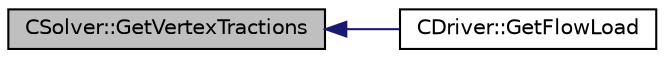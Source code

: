 digraph "CSolver::GetVertexTractions"
{
  edge [fontname="Helvetica",fontsize="10",labelfontname="Helvetica",labelfontsize="10"];
  node [fontname="Helvetica",fontsize="10",shape=record];
  rankdir="LR";
  Node3628 [label="CSolver::GetVertexTractions",height=0.2,width=0.4,color="black", fillcolor="grey75", style="filled", fontcolor="black"];
  Node3628 -> Node3629 [dir="back",color="midnightblue",fontsize="10",style="solid",fontname="Helvetica"];
  Node3629 [label="CDriver::GetFlowLoad",height=0.2,width=0.4,color="black", fillcolor="white", style="filled",URL="$class_c_driver.html#a5338aff5169c1cba9778bf3a333060f4",tooltip="Get the flow load (from the extra step - the repeated methods should be unified once the postprocessi..."];
}
